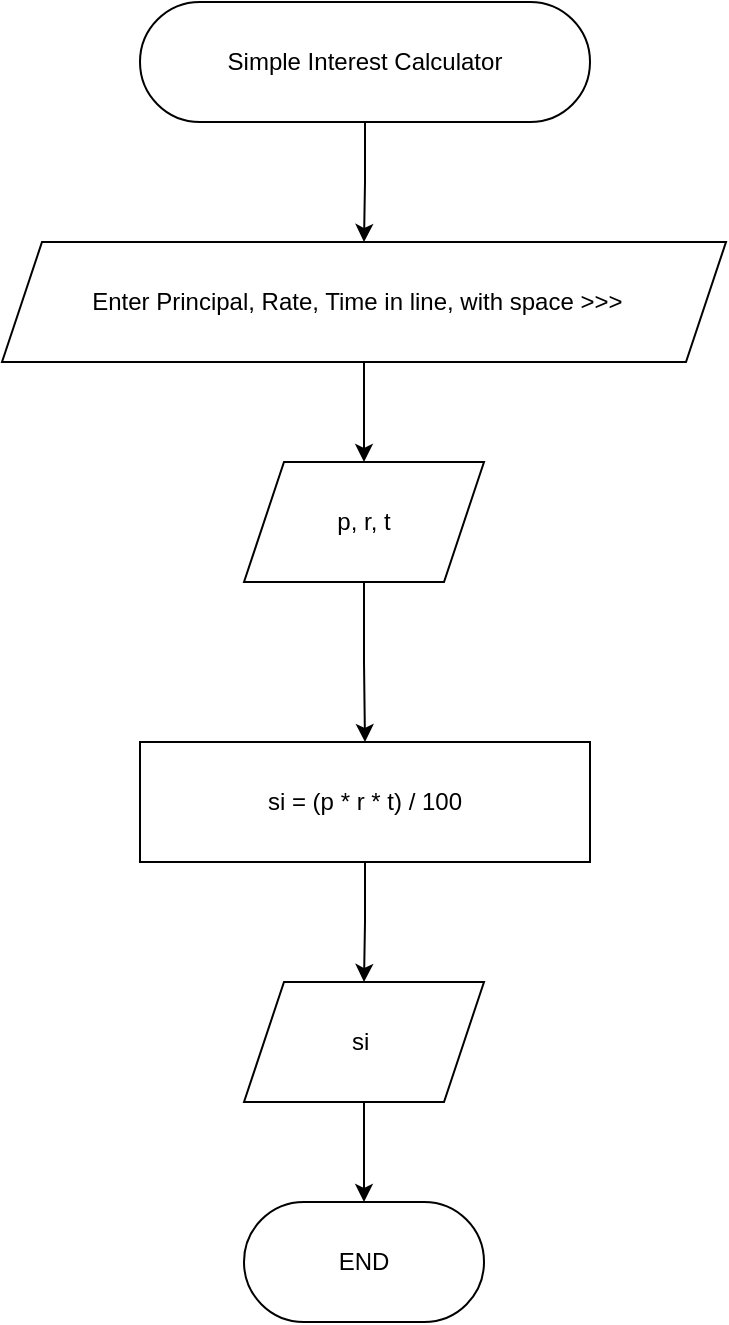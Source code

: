 <mxfile version="26.0.15">
  <diagram name="Page-1" id="yyjv5VcEAxnZZRjXO7Hx">
    <mxGraphModel dx="1154" dy="571" grid="1" gridSize="10" guides="1" tooltips="1" connect="1" arrows="1" fold="1" page="1" pageScale="1" pageWidth="850" pageHeight="1100" math="0" shadow="0">
      <root>
        <mxCell id="0" />
        <mxCell id="1" parent="0" />
        <mxCell id="bUPUrRo9FtAEVh816Lsr-4" value="" style="edgeStyle=orthogonalEdgeStyle;rounded=0;orthogonalLoop=1;jettySize=auto;html=1;" edge="1" parent="1" source="bUPUrRo9FtAEVh816Lsr-1" target="bUPUrRo9FtAEVh816Lsr-3">
          <mxGeometry relative="1" as="geometry" />
        </mxCell>
        <mxCell id="bUPUrRo9FtAEVh816Lsr-1" value="Simple Interest Calculator" style="rounded=1;whiteSpace=wrap;html=1;arcSize=50;" vertex="1" parent="1">
          <mxGeometry x="313" y="50" width="225" height="60" as="geometry" />
        </mxCell>
        <mxCell id="bUPUrRo9FtAEVh816Lsr-7" value="" style="edgeStyle=orthogonalEdgeStyle;rounded=0;orthogonalLoop=1;jettySize=auto;html=1;" edge="1" parent="1" source="bUPUrRo9FtAEVh816Lsr-3" target="bUPUrRo9FtAEVh816Lsr-5">
          <mxGeometry relative="1" as="geometry" />
        </mxCell>
        <mxCell id="bUPUrRo9FtAEVh816Lsr-3" value="Enter Principal,&amp;nbsp;Rate, Time in line, with space &amp;gt;&amp;gt;&amp;gt;&amp;nbsp;&amp;nbsp;" style="shape=parallelogram;perimeter=parallelogramPerimeter;whiteSpace=wrap;html=1;fixedSize=1;" vertex="1" parent="1">
          <mxGeometry x="244" y="170" width="362" height="60" as="geometry" />
        </mxCell>
        <mxCell id="bUPUrRo9FtAEVh816Lsr-9" value="" style="edgeStyle=orthogonalEdgeStyle;rounded=0;orthogonalLoop=1;jettySize=auto;html=1;" edge="1" parent="1" source="bUPUrRo9FtAEVh816Lsr-5" target="bUPUrRo9FtAEVh816Lsr-8">
          <mxGeometry relative="1" as="geometry" />
        </mxCell>
        <mxCell id="bUPUrRo9FtAEVh816Lsr-5" value="p, r, t" style="shape=parallelogram;perimeter=parallelogramPerimeter;whiteSpace=wrap;html=1;fixedSize=1;" vertex="1" parent="1">
          <mxGeometry x="365" y="280" width="120" height="60" as="geometry" />
        </mxCell>
        <mxCell id="bUPUrRo9FtAEVh816Lsr-12" value="" style="edgeStyle=orthogonalEdgeStyle;rounded=0;orthogonalLoop=1;jettySize=auto;html=1;" edge="1" parent="1" source="bUPUrRo9FtAEVh816Lsr-8" target="bUPUrRo9FtAEVh816Lsr-11">
          <mxGeometry relative="1" as="geometry" />
        </mxCell>
        <mxCell id="bUPUrRo9FtAEVh816Lsr-8" value="si = (p * r * t) / 100" style="rounded=0;whiteSpace=wrap;html=1;" vertex="1" parent="1">
          <mxGeometry x="313" y="420" width="225" height="60" as="geometry" />
        </mxCell>
        <mxCell id="bUPUrRo9FtAEVh816Lsr-15" value="" style="edgeStyle=orthogonalEdgeStyle;rounded=0;orthogonalLoop=1;jettySize=auto;html=1;" edge="1" parent="1" source="bUPUrRo9FtAEVh816Lsr-11" target="bUPUrRo9FtAEVh816Lsr-13">
          <mxGeometry relative="1" as="geometry" />
        </mxCell>
        <mxCell id="bUPUrRo9FtAEVh816Lsr-11" value="si&amp;nbsp;" style="shape=parallelogram;perimeter=parallelogramPerimeter;whiteSpace=wrap;html=1;fixedSize=1;" vertex="1" parent="1">
          <mxGeometry x="365" y="540" width="120" height="60" as="geometry" />
        </mxCell>
        <mxCell id="bUPUrRo9FtAEVh816Lsr-13" value="END" style="rounded=1;whiteSpace=wrap;html=1;arcSize=50;" vertex="1" parent="1">
          <mxGeometry x="365" y="650" width="120" height="60" as="geometry" />
        </mxCell>
      </root>
    </mxGraphModel>
  </diagram>
</mxfile>
